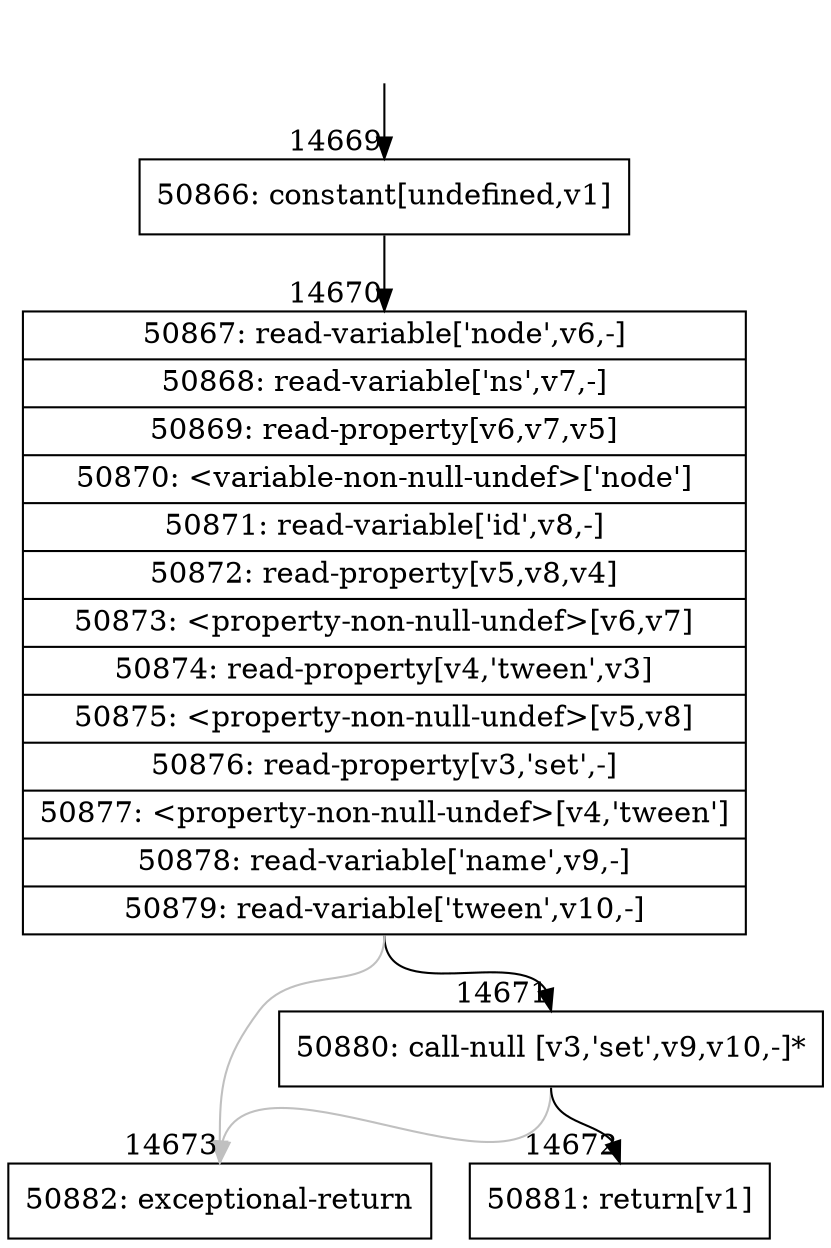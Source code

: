digraph {
rankdir="TD"
BB_entry1361[shape=none,label=""];
BB_entry1361 -> BB14669 [tailport=s, headport=n, headlabel="    14669"]
BB14669 [shape=record label="{50866: constant[undefined,v1]}" ] 
BB14669 -> BB14670 [tailport=s, headport=n, headlabel="      14670"]
BB14670 [shape=record label="{50867: read-variable['node',v6,-]|50868: read-variable['ns',v7,-]|50869: read-property[v6,v7,v5]|50870: \<variable-non-null-undef\>['node']|50871: read-variable['id',v8,-]|50872: read-property[v5,v8,v4]|50873: \<property-non-null-undef\>[v6,v7]|50874: read-property[v4,'tween',v3]|50875: \<property-non-null-undef\>[v5,v8]|50876: read-property[v3,'set',-]|50877: \<property-non-null-undef\>[v4,'tween']|50878: read-variable['name',v9,-]|50879: read-variable['tween',v10,-]}" ] 
BB14670 -> BB14671 [tailport=s, headport=n, headlabel="      14671"]
BB14670 -> BB14673 [tailport=s, headport=n, color=gray, headlabel="      14673"]
BB14671 [shape=record label="{50880: call-null [v3,'set',v9,v10,-]*}" ] 
BB14671 -> BB14672 [tailport=s, headport=n, headlabel="      14672"]
BB14671 -> BB14673 [tailport=s, headport=n, color=gray]
BB14672 [shape=record label="{50881: return[v1]}" ] 
BB14673 [shape=record label="{50882: exceptional-return}" ] 
//#$~ 8691
}
